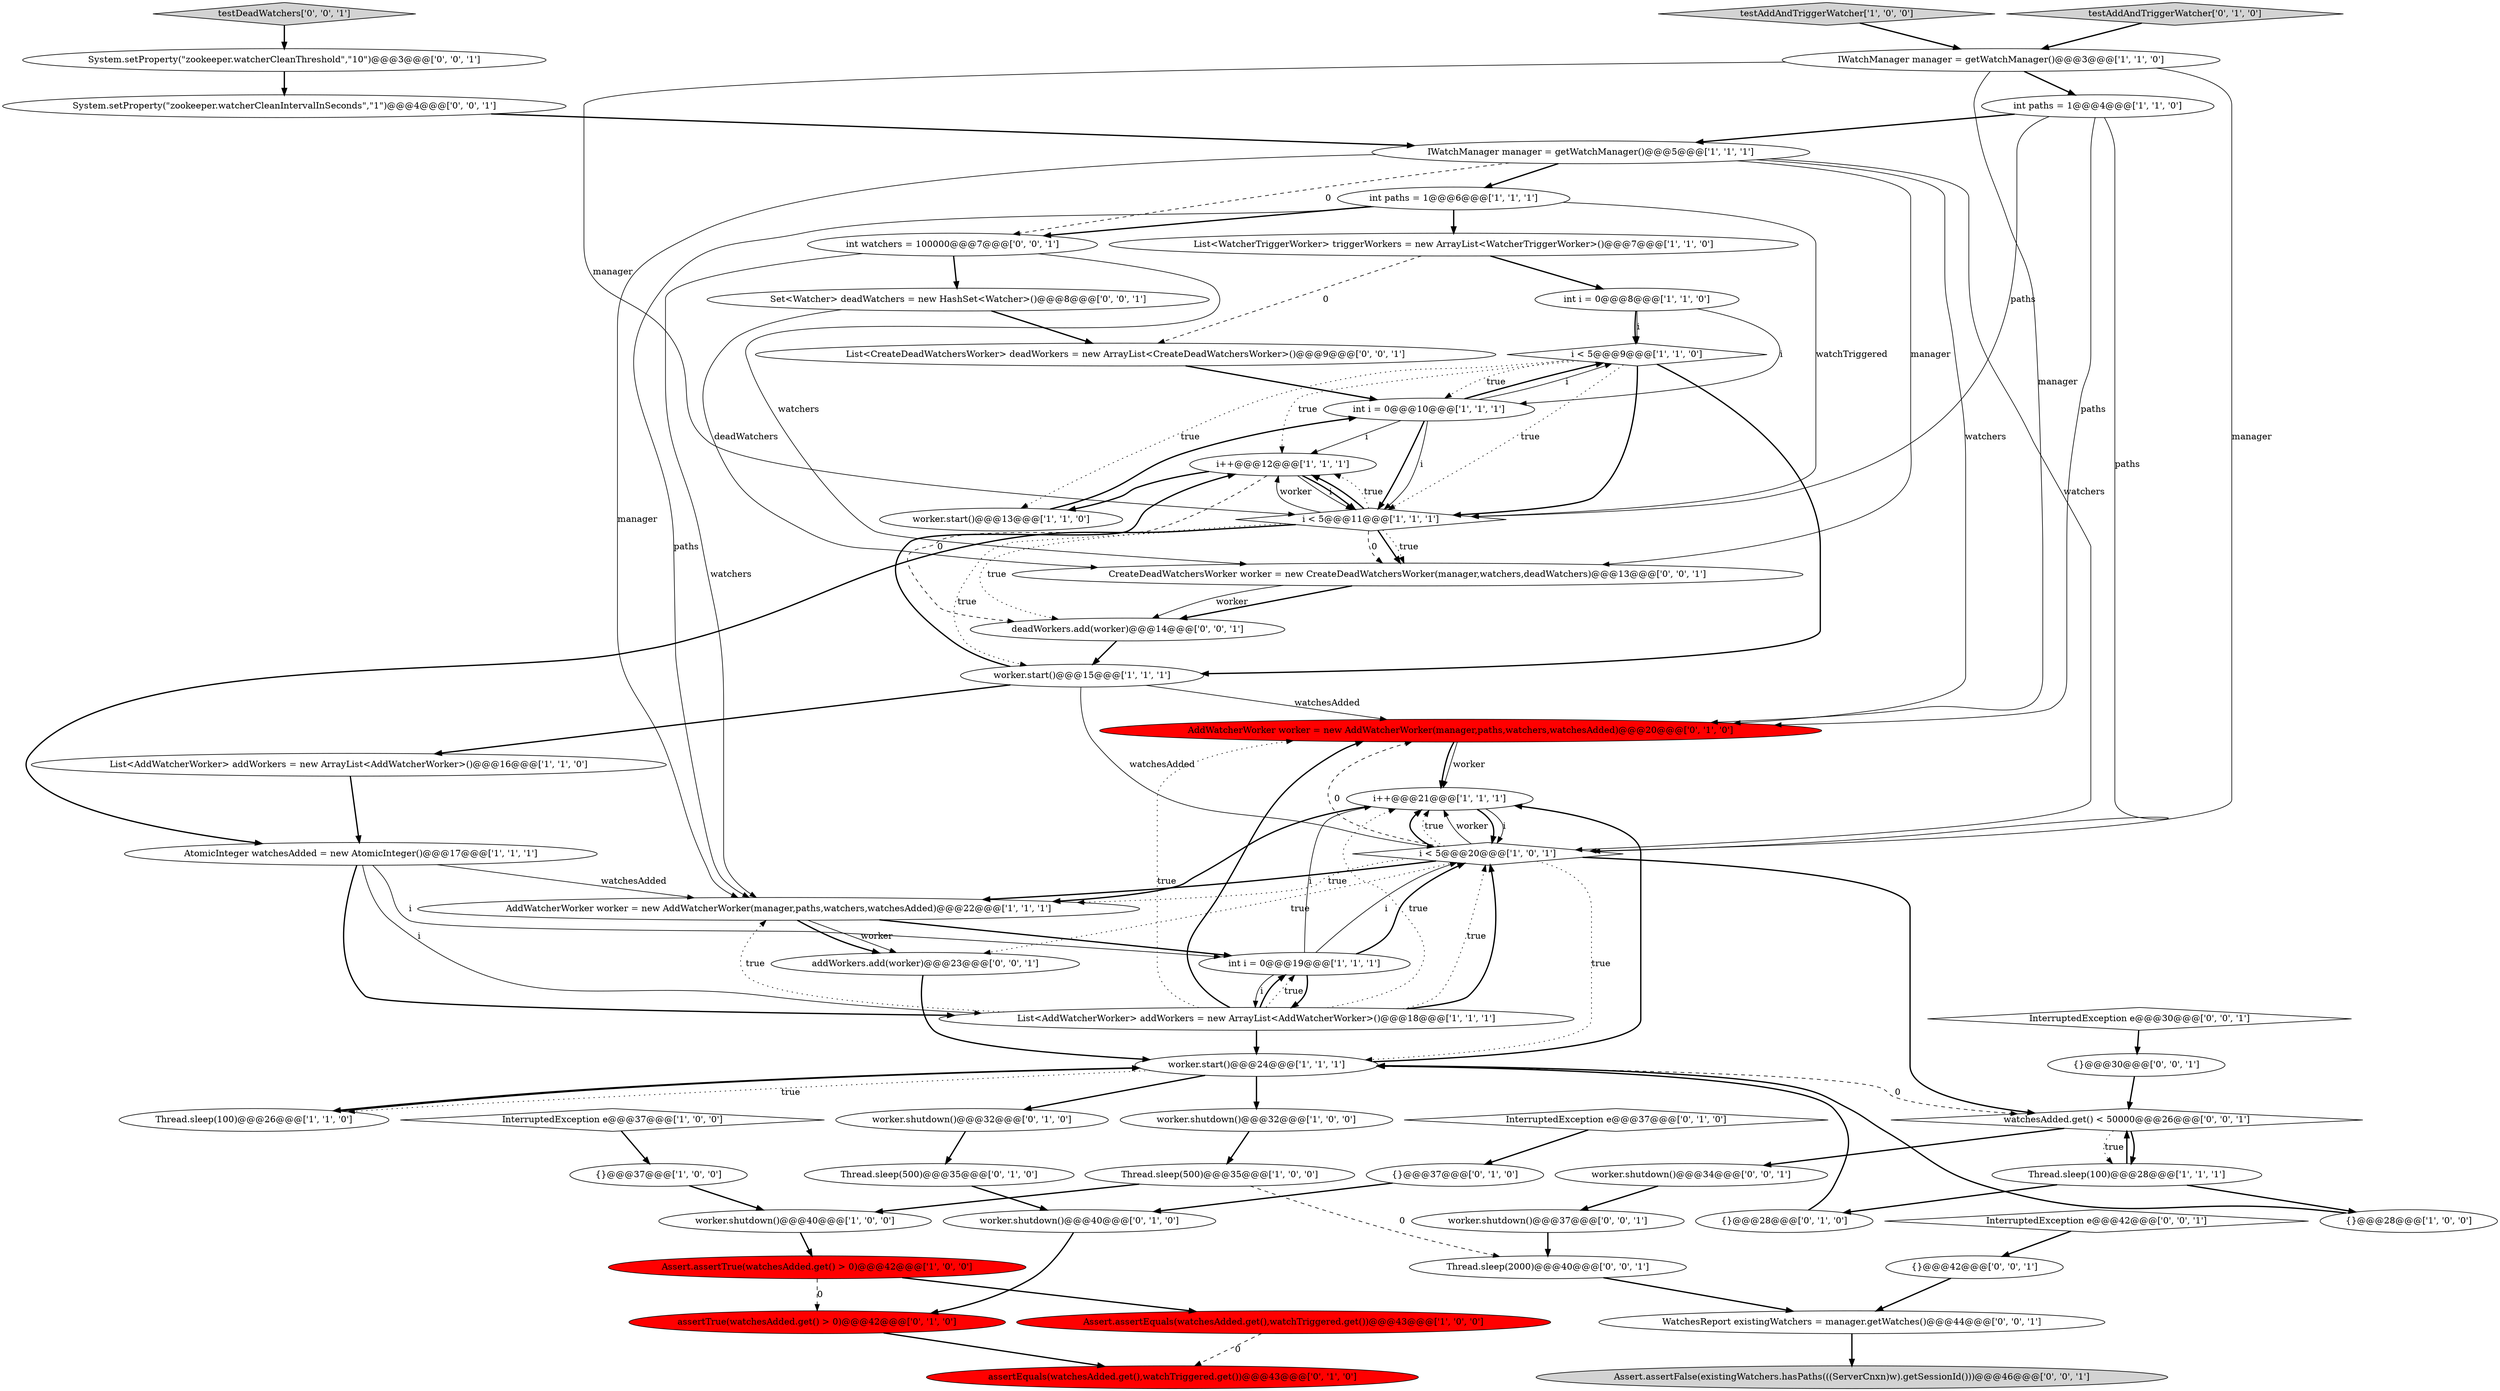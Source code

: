digraph {
10 [style = filled, label = "i < 5@@@9@@@['1', '1', '0']", fillcolor = white, shape = diamond image = "AAA0AAABBB1BBB"];
58 [style = filled, label = "CreateDeadWatchersWorker worker = new CreateDeadWatchersWorker(manager,watchers,deadWatchers)@@@13@@@['0', '0', '1']", fillcolor = white, shape = ellipse image = "AAA0AAABBB3BBB"];
9 [style = filled, label = "int i = 0@@@10@@@['1', '1', '1']", fillcolor = white, shape = ellipse image = "AAA0AAABBB1BBB"];
21 [style = filled, label = "List<AddWatcherWorker> addWorkers = new ArrayList<AddWatcherWorker>()@@@18@@@['1', '1', '1']", fillcolor = white, shape = ellipse image = "AAA0AAABBB1BBB"];
8 [style = filled, label = "Assert.assertEquals(watchesAdded.get(),watchTriggered.get())@@@43@@@['1', '0', '0']", fillcolor = red, shape = ellipse image = "AAA1AAABBB1BBB"];
2 [style = filled, label = "int paths = 1@@@4@@@['1', '1', '0']", fillcolor = white, shape = ellipse image = "AAA0AAABBB1BBB"];
30 [style = filled, label = "int i = 0@@@8@@@['1', '1', '0']", fillcolor = white, shape = ellipse image = "AAA0AAABBB1BBB"];
43 [style = filled, label = "deadWorkers.add(worker)@@@14@@@['0', '0', '1']", fillcolor = white, shape = ellipse image = "AAA0AAABBB3BBB"];
36 [style = filled, label = "AddWatcherWorker worker = new AddWatcherWorker(manager,paths,watchers,watchesAdded)@@@20@@@['0', '1', '0']", fillcolor = red, shape = ellipse image = "AAA1AAABBB2BBB"];
59 [style = filled, label = "Thread.sleep(2000)@@@40@@@['0', '0', '1']", fillcolor = white, shape = ellipse image = "AAA0AAABBB3BBB"];
33 [style = filled, label = "assertTrue(watchesAdded.get() > 0)@@@42@@@['0', '1', '0']", fillcolor = red, shape = ellipse image = "AAA1AAABBB2BBB"];
39 [style = filled, label = "worker.shutdown()@@@40@@@['0', '1', '0']", fillcolor = white, shape = ellipse image = "AAA0AAABBB2BBB"];
22 [style = filled, label = "Assert.assertTrue(watchesAdded.get() > 0)@@@42@@@['1', '0', '0']", fillcolor = red, shape = ellipse image = "AAA1AAABBB1BBB"];
1 [style = filled, label = "i < 5@@@20@@@['1', '0', '1']", fillcolor = white, shape = diamond image = "AAA0AAABBB1BBB"];
48 [style = filled, label = "worker.shutdown()@@@34@@@['0', '0', '1']", fillcolor = white, shape = ellipse image = "AAA0AAABBB3BBB"];
26 [style = filled, label = "worker.start()@@@24@@@['1', '1', '1']", fillcolor = white, shape = ellipse image = "AAA0AAABBB1BBB"];
7 [style = filled, label = "InterruptedException e@@@37@@@['1', '0', '0']", fillcolor = white, shape = diamond image = "AAA0AAABBB1BBB"];
54 [style = filled, label = "{}@@@30@@@['0', '0', '1']", fillcolor = white, shape = ellipse image = "AAA0AAABBB3BBB"];
4 [style = filled, label = "List<WatcherTriggerWorker> triggerWorkers = new ArrayList<WatcherTriggerWorker>()@@@7@@@['1', '1', '0']", fillcolor = white, shape = ellipse image = "AAA0AAABBB1BBB"];
46 [style = filled, label = "System.setProperty(\"zookeeper.watcherCleanThreshold\",\"10\")@@@3@@@['0', '0', '1']", fillcolor = white, shape = ellipse image = "AAA0AAABBB3BBB"];
34 [style = filled, label = "assertEquals(watchesAdded.get(),watchTriggered.get())@@@43@@@['0', '1', '0']", fillcolor = red, shape = ellipse image = "AAA1AAABBB2BBB"];
44 [style = filled, label = "System.setProperty(\"zookeeper.watcherCleanIntervalInSeconds\",\"1\")@@@4@@@['0', '0', '1']", fillcolor = white, shape = ellipse image = "AAA0AAABBB3BBB"];
27 [style = filled, label = "int paths = 1@@@6@@@['1', '1', '1']", fillcolor = white, shape = ellipse image = "AAA0AAABBB1BBB"];
12 [style = filled, label = "List<AddWatcherWorker> addWorkers = new ArrayList<AddWatcherWorker>()@@@16@@@['1', '1', '0']", fillcolor = white, shape = ellipse image = "AAA0AAABBB1BBB"];
24 [style = filled, label = "Thread.sleep(100)@@@26@@@['1', '1', '0']", fillcolor = white, shape = ellipse image = "AAA0AAABBB1BBB"];
16 [style = filled, label = "worker.start()@@@13@@@['1', '1', '0']", fillcolor = white, shape = ellipse image = "AAA0AAABBB1BBB"];
19 [style = filled, label = "i++@@@21@@@['1', '1', '1']", fillcolor = white, shape = ellipse image = "AAA0AAABBB1BBB"];
29 [style = filled, label = "worker.shutdown()@@@40@@@['1', '0', '0']", fillcolor = white, shape = ellipse image = "AAA0AAABBB1BBB"];
51 [style = filled, label = "{}@@@42@@@['0', '0', '1']", fillcolor = white, shape = ellipse image = "AAA0AAABBB3BBB"];
13 [style = filled, label = "int i = 0@@@19@@@['1', '1', '1']", fillcolor = white, shape = ellipse image = "AAA0AAABBB1BBB"];
56 [style = filled, label = "int watchers = 100000@@@7@@@['0', '0', '1']", fillcolor = white, shape = ellipse image = "AAA0AAABBB3BBB"];
15 [style = filled, label = "worker.start()@@@15@@@['1', '1', '1']", fillcolor = white, shape = ellipse image = "AAA0AAABBB1BBB"];
18 [style = filled, label = "Thread.sleep(100)@@@28@@@['1', '1', '1']", fillcolor = white, shape = ellipse image = "AAA0AAABBB1BBB"];
23 [style = filled, label = "IWatchManager manager = getWatchManager()@@@5@@@['1', '1', '1']", fillcolor = white, shape = ellipse image = "AAA0AAABBB1BBB"];
37 [style = filled, label = "InterruptedException e@@@37@@@['0', '1', '0']", fillcolor = white, shape = diamond image = "AAA0AAABBB2BBB"];
50 [style = filled, label = "Assert.assertFalse(existingWatchers.hasPaths(((ServerCnxn)w).getSessionId()))@@@46@@@['0', '0', '1']", fillcolor = lightgray, shape = ellipse image = "AAA0AAABBB3BBB"];
57 [style = filled, label = "testDeadWatchers['0', '0', '1']", fillcolor = lightgray, shape = diamond image = "AAA0AAABBB3BBB"];
3 [style = filled, label = "worker.shutdown()@@@32@@@['1', '0', '0']", fillcolor = white, shape = ellipse image = "AAA0AAABBB1BBB"];
25 [style = filled, label = "Thread.sleep(500)@@@35@@@['1', '0', '0']", fillcolor = white, shape = ellipse image = "AAA0AAABBB1BBB"];
32 [style = filled, label = "{}@@@28@@@['0', '1', '0']", fillcolor = white, shape = ellipse image = "AAA0AAABBB2BBB"];
41 [style = filled, label = "worker.shutdown()@@@37@@@['0', '0', '1']", fillcolor = white, shape = ellipse image = "AAA0AAABBB3BBB"];
42 [style = filled, label = "InterruptedException e@@@30@@@['0', '0', '1']", fillcolor = white, shape = diamond image = "AAA0AAABBB3BBB"];
5 [style = filled, label = "i < 5@@@11@@@['1', '1', '1']", fillcolor = white, shape = diamond image = "AAA0AAABBB1BBB"];
14 [style = filled, label = "IWatchManager manager = getWatchManager()@@@3@@@['1', '1', '0']", fillcolor = white, shape = ellipse image = "AAA0AAABBB1BBB"];
52 [style = filled, label = "Set<Watcher> deadWatchers = new HashSet<Watcher>()@@@8@@@['0', '0', '1']", fillcolor = white, shape = ellipse image = "AAA0AAABBB3BBB"];
45 [style = filled, label = "List<CreateDeadWatchersWorker> deadWorkers = new ArrayList<CreateDeadWatchersWorker>()@@@9@@@['0', '0', '1']", fillcolor = white, shape = ellipse image = "AAA0AAABBB3BBB"];
40 [style = filled, label = "testAddAndTriggerWatcher['0', '1', '0']", fillcolor = lightgray, shape = diamond image = "AAA0AAABBB2BBB"];
6 [style = filled, label = "AddWatcherWorker worker = new AddWatcherWorker(manager,paths,watchers,watchesAdded)@@@22@@@['1', '1', '1']", fillcolor = white, shape = ellipse image = "AAA0AAABBB1BBB"];
53 [style = filled, label = "InterruptedException e@@@42@@@['0', '0', '1']", fillcolor = white, shape = diamond image = "AAA0AAABBB3BBB"];
49 [style = filled, label = "WatchesReport existingWatchers = manager.getWatches()@@@44@@@['0', '0', '1']", fillcolor = white, shape = ellipse image = "AAA0AAABBB3BBB"];
11 [style = filled, label = "{}@@@28@@@['1', '0', '0']", fillcolor = white, shape = ellipse image = "AAA0AAABBB1BBB"];
0 [style = filled, label = "i++@@@12@@@['1', '1', '1']", fillcolor = white, shape = ellipse image = "AAA0AAABBB1BBB"];
47 [style = filled, label = "watchesAdded.get() < 50000@@@26@@@['0', '0', '1']", fillcolor = white, shape = diamond image = "AAA0AAABBB3BBB"];
38 [style = filled, label = "{}@@@37@@@['0', '1', '0']", fillcolor = white, shape = ellipse image = "AAA0AAABBB2BBB"];
17 [style = filled, label = "testAddAndTriggerWatcher['1', '0', '0']", fillcolor = lightgray, shape = diamond image = "AAA0AAABBB1BBB"];
35 [style = filled, label = "Thread.sleep(500)@@@35@@@['0', '1', '0']", fillcolor = white, shape = ellipse image = "AAA0AAABBB2BBB"];
55 [style = filled, label = "addWorkers.add(worker)@@@23@@@['0', '0', '1']", fillcolor = white, shape = ellipse image = "AAA0AAABBB3BBB"];
20 [style = filled, label = "{}@@@37@@@['1', '0', '0']", fillcolor = white, shape = ellipse image = "AAA0AAABBB1BBB"];
31 [style = filled, label = "worker.shutdown()@@@32@@@['0', '1', '0']", fillcolor = white, shape = ellipse image = "AAA0AAABBB2BBB"];
28 [style = filled, label = "AtomicInteger watchesAdded = new AtomicInteger()@@@17@@@['1', '1', '1']", fillcolor = white, shape = ellipse image = "AAA0AAABBB1BBB"];
9->0 [style = solid, label="i"];
5->58 [style = dashed, label="0"];
56->52 [style = bold, label=""];
59->49 [style = bold, label=""];
9->10 [style = bold, label=""];
25->29 [style = bold, label=""];
5->28 [style = bold, label=""];
38->39 [style = bold, label=""];
13->1 [style = bold, label=""];
9->10 [style = solid, label="i"];
22->8 [style = bold, label=""];
2->23 [style = bold, label=""];
44->23 [style = bold, label=""];
21->26 [style = bold, label=""];
19->1 [style = bold, label=""];
5->43 [style = dotted, label="true"];
28->21 [style = bold, label=""];
21->36 [style = bold, label=""];
31->35 [style = bold, label=""];
5->0 [style = bold, label=""];
17->14 [style = bold, label=""];
14->5 [style = solid, label="manager"];
37->38 [style = bold, label=""];
15->0 [style = bold, label=""];
26->24 [style = dotted, label="true"];
21->1 [style = bold, label=""];
18->32 [style = bold, label=""];
9->5 [style = bold, label=""];
1->6 [style = dotted, label="true"];
23->1 [style = solid, label="watchers"];
10->16 [style = dotted, label="true"];
16->9 [style = bold, label=""];
23->36 [style = solid, label="watchers"];
21->13 [style = bold, label=""];
57->46 [style = bold, label=""];
13->21 [style = solid, label="i"];
48->41 [style = bold, label=""];
12->28 [style = bold, label=""];
47->48 [style = bold, label=""];
23->6 [style = solid, label="manager"];
18->11 [style = bold, label=""];
36->19 [style = solid, label="worker"];
26->47 [style = dashed, label="0"];
52->45 [style = bold, label=""];
8->34 [style = dashed, label="0"];
55->26 [style = bold, label=""];
19->6 [style = bold, label=""];
26->24 [style = bold, label=""];
2->1 [style = solid, label="paths"];
41->59 [style = bold, label=""];
32->26 [style = bold, label=""];
2->5 [style = solid, label="paths"];
6->55 [style = solid, label="worker"];
27->56 [style = bold, label=""];
30->9 [style = solid, label="i"];
1->26 [style = dotted, label="true"];
15->36 [style = solid, label="watchesAdded"];
56->6 [style = solid, label="watchers"];
30->10 [style = bold, label=""];
10->0 [style = dotted, label="true"];
21->13 [style = dotted, label="true"];
15->12 [style = bold, label=""];
1->19 [style = bold, label=""];
30->10 [style = solid, label="i"];
11->26 [style = bold, label=""];
21->6 [style = dotted, label="true"];
46->44 [style = bold, label=""];
0->16 [style = bold, label=""];
58->43 [style = bold, label=""];
58->43 [style = solid, label="worker"];
18->47 [style = bold, label=""];
47->18 [style = bold, label=""];
13->1 [style = solid, label="i"];
9->5 [style = solid, label="i"];
26->3 [style = bold, label=""];
22->33 [style = dashed, label="0"];
35->39 [style = bold, label=""];
56->58 [style = solid, label="watchers"];
23->56 [style = dashed, label="0"];
1->55 [style = dotted, label="true"];
0->43 [style = dashed, label="0"];
5->0 [style = dotted, label="true"];
7->20 [style = bold, label=""];
14->1 [style = solid, label="manager"];
26->19 [style = bold, label=""];
10->9 [style = dotted, label="true"];
5->15 [style = dotted, label="true"];
1->19 [style = dotted, label="true"];
49->50 [style = bold, label=""];
39->33 [style = bold, label=""];
4->45 [style = dashed, label="0"];
6->55 [style = bold, label=""];
24->26 [style = bold, label=""];
19->1 [style = solid, label="i"];
26->31 [style = bold, label=""];
1->6 [style = bold, label=""];
10->5 [style = bold, label=""];
27->6 [style = solid, label="paths"];
28->13 [style = solid, label="i"];
5->0 [style = solid, label="worker"];
6->13 [style = bold, label=""];
23->58 [style = solid, label="manager"];
1->19 [style = solid, label="worker"];
40->14 [style = bold, label=""];
47->18 [style = dotted, label="true"];
14->2 [style = bold, label=""];
5->58 [style = bold, label=""];
2->36 [style = solid, label="paths"];
45->9 [style = bold, label=""];
36->19 [style = bold, label=""];
0->5 [style = bold, label=""];
10->15 [style = bold, label=""];
23->27 [style = bold, label=""];
53->51 [style = bold, label=""];
21->1 [style = dotted, label="true"];
20->29 [style = bold, label=""];
3->25 [style = bold, label=""];
5->58 [style = dotted, label="true"];
52->58 [style = solid, label="deadWatchers"];
51->49 [style = bold, label=""];
10->5 [style = dotted, label="true"];
15->1 [style = solid, label="watchesAdded"];
25->59 [style = dashed, label="0"];
0->5 [style = solid, label="i"];
28->6 [style = solid, label="watchesAdded"];
21->36 [style = dotted, label="true"];
27->4 [style = bold, label=""];
54->47 [style = bold, label=""];
1->47 [style = bold, label=""];
28->21 [style = solid, label="i"];
1->36 [style = dashed, label="0"];
13->19 [style = solid, label="i"];
4->30 [style = bold, label=""];
43->15 [style = bold, label=""];
27->5 [style = solid, label="watchTriggered"];
21->19 [style = dotted, label="true"];
29->22 [style = bold, label=""];
42->54 [style = bold, label=""];
13->21 [style = bold, label=""];
33->34 [style = bold, label=""];
14->36 [style = solid, label="manager"];
}
